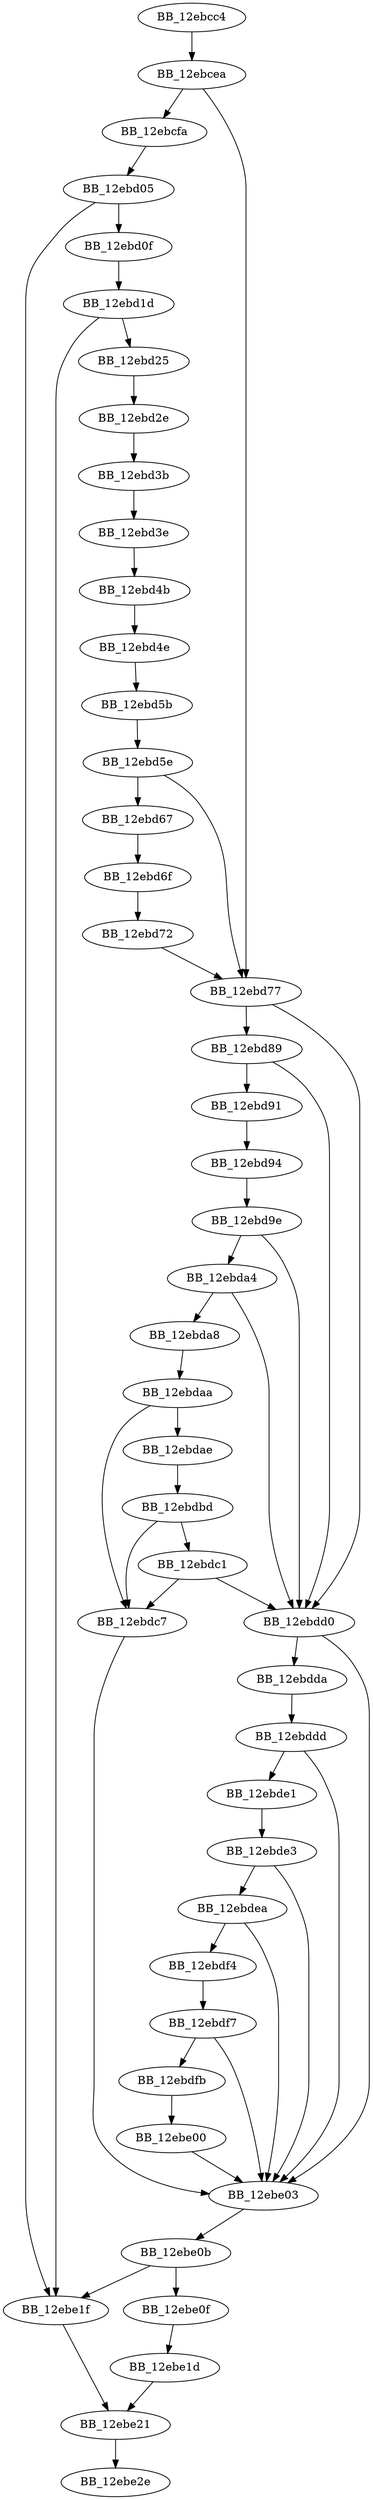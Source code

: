 DiGraph sub_12EBCC4{
BB_12ebcc4->BB_12ebcea
BB_12ebcea->BB_12ebcfa
BB_12ebcea->BB_12ebd77
BB_12ebcfa->BB_12ebd05
BB_12ebd05->BB_12ebd0f
BB_12ebd05->BB_12ebe1f
BB_12ebd0f->BB_12ebd1d
BB_12ebd1d->BB_12ebd25
BB_12ebd1d->BB_12ebe1f
BB_12ebd25->BB_12ebd2e
BB_12ebd2e->BB_12ebd3b
BB_12ebd3b->BB_12ebd3e
BB_12ebd3e->BB_12ebd4b
BB_12ebd4b->BB_12ebd4e
BB_12ebd4e->BB_12ebd5b
BB_12ebd5b->BB_12ebd5e
BB_12ebd5e->BB_12ebd67
BB_12ebd5e->BB_12ebd77
BB_12ebd67->BB_12ebd6f
BB_12ebd6f->BB_12ebd72
BB_12ebd72->BB_12ebd77
BB_12ebd77->BB_12ebd89
BB_12ebd77->BB_12ebdd0
BB_12ebd89->BB_12ebd91
BB_12ebd89->BB_12ebdd0
BB_12ebd91->BB_12ebd94
BB_12ebd94->BB_12ebd9e
BB_12ebd9e->BB_12ebda4
BB_12ebd9e->BB_12ebdd0
BB_12ebda4->BB_12ebda8
BB_12ebda4->BB_12ebdd0
BB_12ebda8->BB_12ebdaa
BB_12ebdaa->BB_12ebdae
BB_12ebdaa->BB_12ebdc7
BB_12ebdae->BB_12ebdbd
BB_12ebdbd->BB_12ebdc1
BB_12ebdbd->BB_12ebdc7
BB_12ebdc1->BB_12ebdc7
BB_12ebdc1->BB_12ebdd0
BB_12ebdc7->BB_12ebe03
BB_12ebdd0->BB_12ebdda
BB_12ebdd0->BB_12ebe03
BB_12ebdda->BB_12ebddd
BB_12ebddd->BB_12ebde1
BB_12ebddd->BB_12ebe03
BB_12ebde1->BB_12ebde3
BB_12ebde3->BB_12ebdea
BB_12ebde3->BB_12ebe03
BB_12ebdea->BB_12ebdf4
BB_12ebdea->BB_12ebe03
BB_12ebdf4->BB_12ebdf7
BB_12ebdf7->BB_12ebdfb
BB_12ebdf7->BB_12ebe03
BB_12ebdfb->BB_12ebe00
BB_12ebe00->BB_12ebe03
BB_12ebe03->BB_12ebe0b
BB_12ebe0b->BB_12ebe0f
BB_12ebe0b->BB_12ebe1f
BB_12ebe0f->BB_12ebe1d
BB_12ebe1d->BB_12ebe21
BB_12ebe1f->BB_12ebe21
BB_12ebe21->BB_12ebe2e
}
